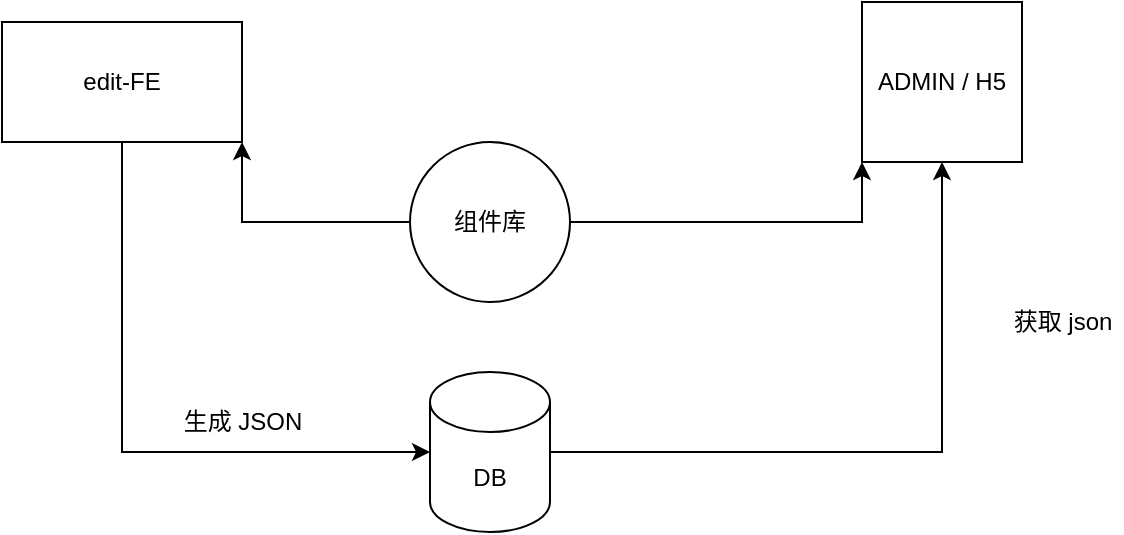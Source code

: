 <mxfile version="16.6.1" type="github">
  <diagram id="C5RBs43oDa-KdzZeNtuy" name="Page-1">
    <mxGraphModel dx="1422" dy="762" grid="1" gridSize="10" guides="1" tooltips="1" connect="1" arrows="1" fold="1" page="1" pageScale="1" pageWidth="827" pageHeight="1169" math="0" shadow="0">
      <root>
        <mxCell id="WIyWlLk6GJQsqaUBKTNV-0" />
        <mxCell id="WIyWlLk6GJQsqaUBKTNV-1" parent="WIyWlLk6GJQsqaUBKTNV-0" />
        <mxCell id="SlBGUYgSB35LvdmmTBgy-12" style="edgeStyle=orthogonalEdgeStyle;rounded=0;orthogonalLoop=1;jettySize=auto;html=1;entryX=0.5;entryY=1;entryDx=0;entryDy=0;" edge="1" parent="WIyWlLk6GJQsqaUBKTNV-1" source="SlBGUYgSB35LvdmmTBgy-5" target="SlBGUYgSB35LvdmmTBgy-10">
          <mxGeometry relative="1" as="geometry" />
        </mxCell>
        <mxCell id="SlBGUYgSB35LvdmmTBgy-5" value="DB" style="shape=cylinder3;whiteSpace=wrap;html=1;boundedLbl=1;backgroundOutline=1;size=15;" vertex="1" parent="WIyWlLk6GJQsqaUBKTNV-1">
          <mxGeometry x="354" y="545" width="60" height="80" as="geometry" />
        </mxCell>
        <mxCell id="SlBGUYgSB35LvdmmTBgy-11" style="edgeStyle=orthogonalEdgeStyle;rounded=0;orthogonalLoop=1;jettySize=auto;html=1;exitX=0.5;exitY=1;exitDx=0;exitDy=0;entryX=0;entryY=0.5;entryDx=0;entryDy=0;entryPerimeter=0;" edge="1" parent="WIyWlLk6GJQsqaUBKTNV-1" source="SlBGUYgSB35LvdmmTBgy-6" target="SlBGUYgSB35LvdmmTBgy-5">
          <mxGeometry relative="1" as="geometry" />
        </mxCell>
        <mxCell id="SlBGUYgSB35LvdmmTBgy-6" value="edit-FE" style="rounded=0;whiteSpace=wrap;html=1;" vertex="1" parent="WIyWlLk6GJQsqaUBKTNV-1">
          <mxGeometry x="140" y="370" width="120" height="60" as="geometry" />
        </mxCell>
        <mxCell id="SlBGUYgSB35LvdmmTBgy-10" value="ADMIN / H5" style="whiteSpace=wrap;html=1;aspect=fixed;" vertex="1" parent="WIyWlLk6GJQsqaUBKTNV-1">
          <mxGeometry x="570" y="360" width="80" height="80" as="geometry" />
        </mxCell>
        <mxCell id="SlBGUYgSB35LvdmmTBgy-14" style="edgeStyle=orthogonalEdgeStyle;rounded=0;orthogonalLoop=1;jettySize=auto;html=1;entryX=1;entryY=1;entryDx=0;entryDy=0;" edge="1" parent="WIyWlLk6GJQsqaUBKTNV-1" source="SlBGUYgSB35LvdmmTBgy-13" target="SlBGUYgSB35LvdmmTBgy-6">
          <mxGeometry relative="1" as="geometry" />
        </mxCell>
        <mxCell id="SlBGUYgSB35LvdmmTBgy-15" style="edgeStyle=orthogonalEdgeStyle;rounded=0;orthogonalLoop=1;jettySize=auto;html=1;exitX=1;exitY=0.5;exitDx=0;exitDy=0;entryX=0;entryY=1;entryDx=0;entryDy=0;" edge="1" parent="WIyWlLk6GJQsqaUBKTNV-1" source="SlBGUYgSB35LvdmmTBgy-13" target="SlBGUYgSB35LvdmmTBgy-10">
          <mxGeometry relative="1" as="geometry" />
        </mxCell>
        <mxCell id="SlBGUYgSB35LvdmmTBgy-13" value="组件库" style="ellipse;whiteSpace=wrap;html=1;aspect=fixed;" vertex="1" parent="WIyWlLk6GJQsqaUBKTNV-1">
          <mxGeometry x="344" y="430" width="80" height="80" as="geometry" />
        </mxCell>
        <mxCell id="SlBGUYgSB35LvdmmTBgy-16" value="生成 JSON" style="text;html=1;align=center;verticalAlign=middle;resizable=0;points=[];autosize=1;strokeColor=none;fillColor=none;" vertex="1" parent="WIyWlLk6GJQsqaUBKTNV-1">
          <mxGeometry x="225" y="560" width="70" height="20" as="geometry" />
        </mxCell>
        <mxCell id="SlBGUYgSB35LvdmmTBgy-17" value="获取 json" style="text;html=1;align=center;verticalAlign=middle;resizable=0;points=[];autosize=1;strokeColor=none;fillColor=none;" vertex="1" parent="WIyWlLk6GJQsqaUBKTNV-1">
          <mxGeometry x="640" y="510" width="60" height="20" as="geometry" />
        </mxCell>
      </root>
    </mxGraphModel>
  </diagram>
</mxfile>
